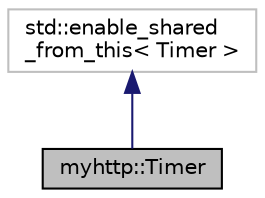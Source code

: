 digraph "myhttp::Timer"
{
 // LATEX_PDF_SIZE
  edge [fontname="Helvetica",fontsize="10",labelfontname="Helvetica",labelfontsize="10"];
  node [fontname="Helvetica",fontsize="10",shape=record];
  Node1 [label="myhttp::Timer",height=0.2,width=0.4,color="black", fillcolor="grey75", style="filled", fontcolor="black",tooltip="定时器"];
  Node2 -> Node1 [dir="back",color="midnightblue",fontsize="10",style="solid",fontname="Helvetica"];
  Node2 [label="std::enable_shared\l_from_this\< Timer \>",height=0.2,width=0.4,color="grey75", fillcolor="white", style="filled",tooltip=" "];
}
